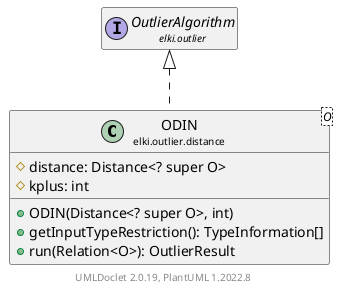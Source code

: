 @startuml
    remove .*\.(Instance|Par|Parameterizer|Factory)$
    set namespaceSeparator none
    hide empty fields
    hide empty methods

    class "<size:14>ODIN\n<size:10>elki.outlier.distance" as elki.outlier.distance.ODIN<O> [[ODIN.html]] {
        #distance: Distance<? super O>
        #kplus: int
        +ODIN(Distance<? super O>, int)
        +getInputTypeRestriction(): TypeInformation[]
        +run(Relation<O>): OutlierResult
    }

    interface "<size:14>OutlierAlgorithm\n<size:10>elki.outlier" as elki.outlier.OutlierAlgorithm [[../OutlierAlgorithm.html]]
    class "<size:14>ODIN.Par\n<size:10>elki.outlier.distance" as elki.outlier.distance.ODIN.Par<O>

    elki.outlier.OutlierAlgorithm <|.. elki.outlier.distance.ODIN
    elki.outlier.distance.ODIN +-- elki.outlier.distance.ODIN.Par

    center footer UMLDoclet 2.0.19, PlantUML 1.2022.8
@enduml

